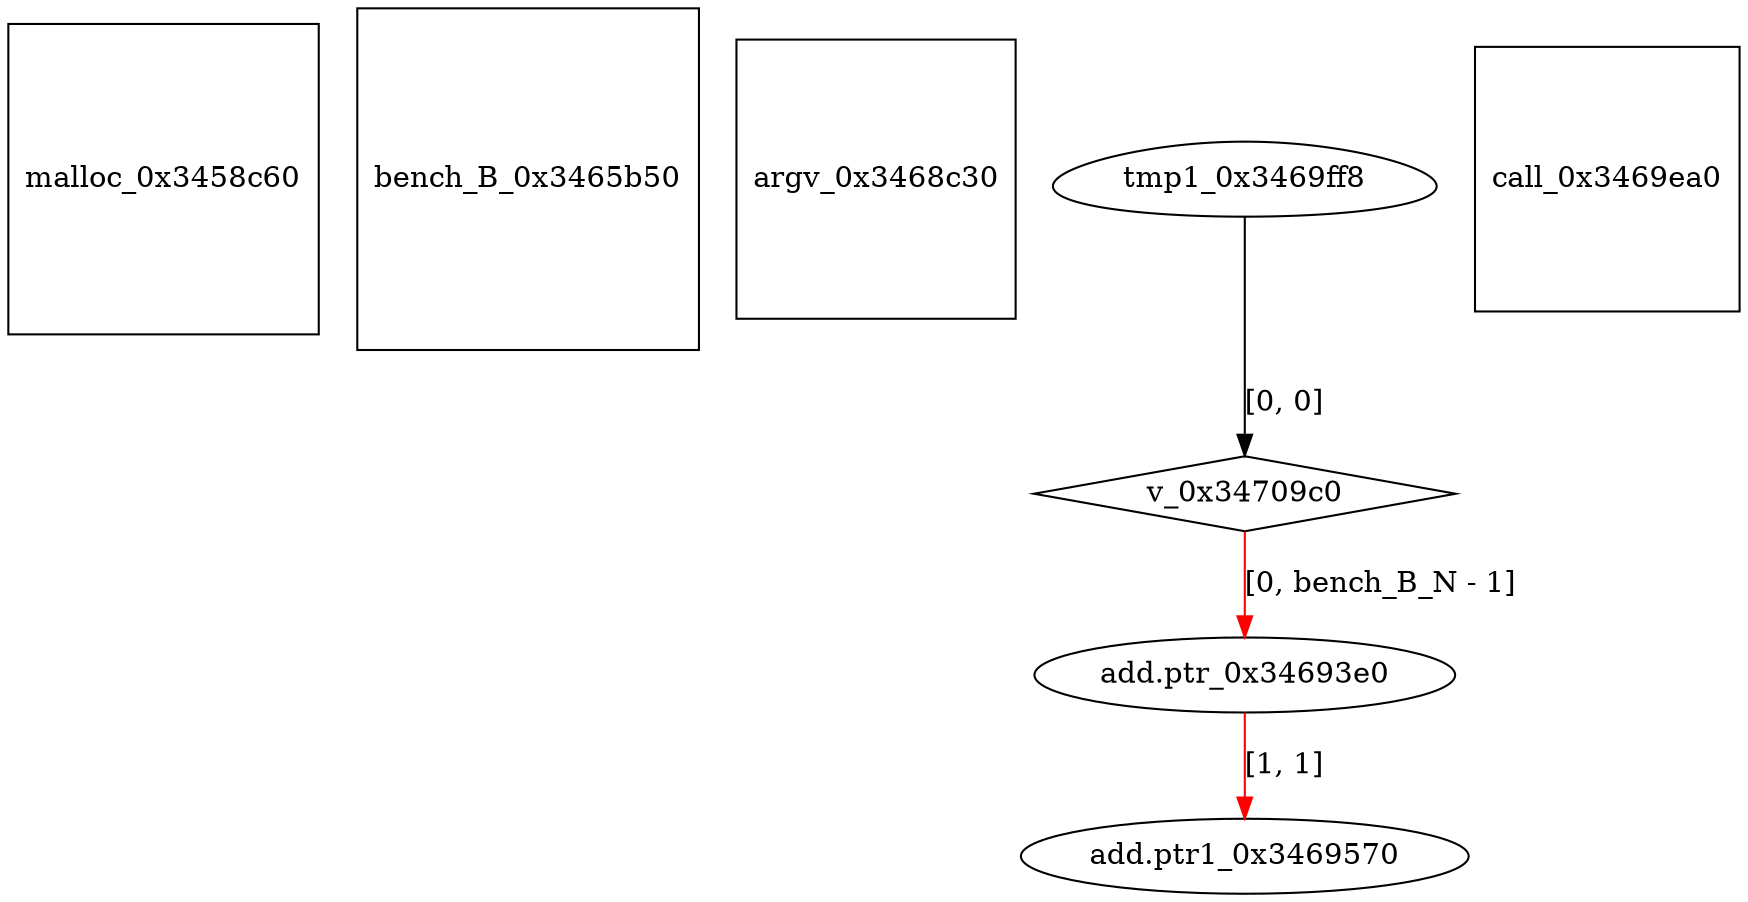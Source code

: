 digraph grafico {
"malloc_0x3458c60" [shape=square];
"bench_B_0x3465b50" [shape=square];
"argv_0x3468c30" [shape=square];
"add.ptr_0x34693e0" [shape=ellipse];
"v_0x34709c0" -> "add.ptr_0x34693e0" [label="[0, bench_B_N - 1]",color=red];
"add.ptr1_0x3469570" [shape=ellipse];
"add.ptr_0x34693e0" -> "add.ptr1_0x3469570" [label="[1, 1]",color=red];
"call_0x3469ea0" [shape=square];
"tmp1_0x3469ff8" [shape=egg];
"v_0x34709c0" [shape=diamond];
"tmp1_0x3469ff8" -> "v_0x34709c0" [label="[0, 0]"];
}